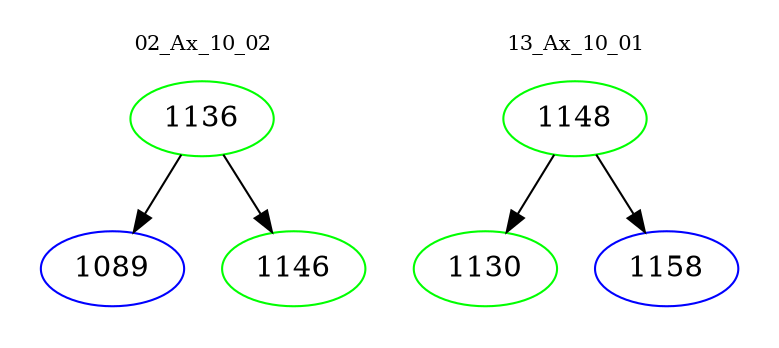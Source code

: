 digraph{
subgraph cluster_0 {
color = white
label = "02_Ax_10_02";
fontsize=10;
T0_1136 [label="1136", color="green"]
T0_1136 -> T0_1089 [color="black"]
T0_1089 [label="1089", color="blue"]
T0_1136 -> T0_1146 [color="black"]
T0_1146 [label="1146", color="green"]
}
subgraph cluster_1 {
color = white
label = "13_Ax_10_01";
fontsize=10;
T1_1148 [label="1148", color="green"]
T1_1148 -> T1_1130 [color="black"]
T1_1130 [label="1130", color="green"]
T1_1148 -> T1_1158 [color="black"]
T1_1158 [label="1158", color="blue"]
}
}
